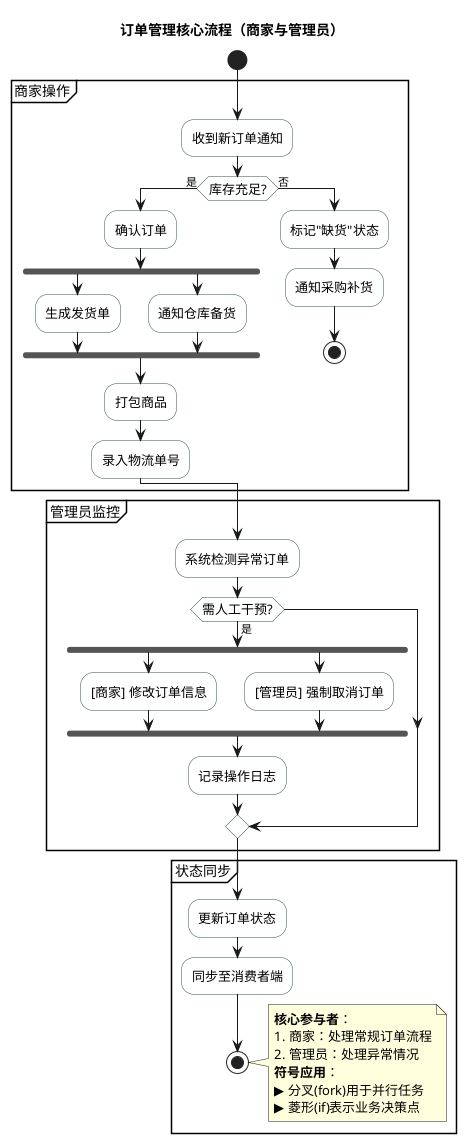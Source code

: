 @startuml OrderManagement_Simplified

title 订单管理核心流程（商家与管理员）
skinparam activity {
  BackgroundColor #FFF
  BorderColor #2F4F4F
  FontSize 13
}

start
partition "商家操作" {
  :收到新订单通知;
  if (库存充足?) then (是)
    :确认订单;
    fork
      :生成发货单;
    fork again
      :通知仓库备货;
    end fork
    :打包商品;
    :录入物流单号;
  else (否)
    :标记"缺货"状态;
    :通知采购补货;
    stop
  endif
}

partition "管理员监控" {
  :系统检测异常订单;
  if (需人工干预?) then (是)
    fork
      :[商家] 修改订单信息;
    fork again
      :[管理员] 强制取消订单;
    end fork
    :记录操作日志;
  endif
}

partition "状态同步" {
  :更新订单状态;
  :同步至消费者端;
  stop
}

note right
  **核心参与者**：
  1. 商家：处理常规订单流程
  2. 管理员：处理异常情况
  **符号应用**：
  ▶ 分叉(fork)用于并行任务
  ▶ 菱形(if)表示业务决策点
end note

@enduml

